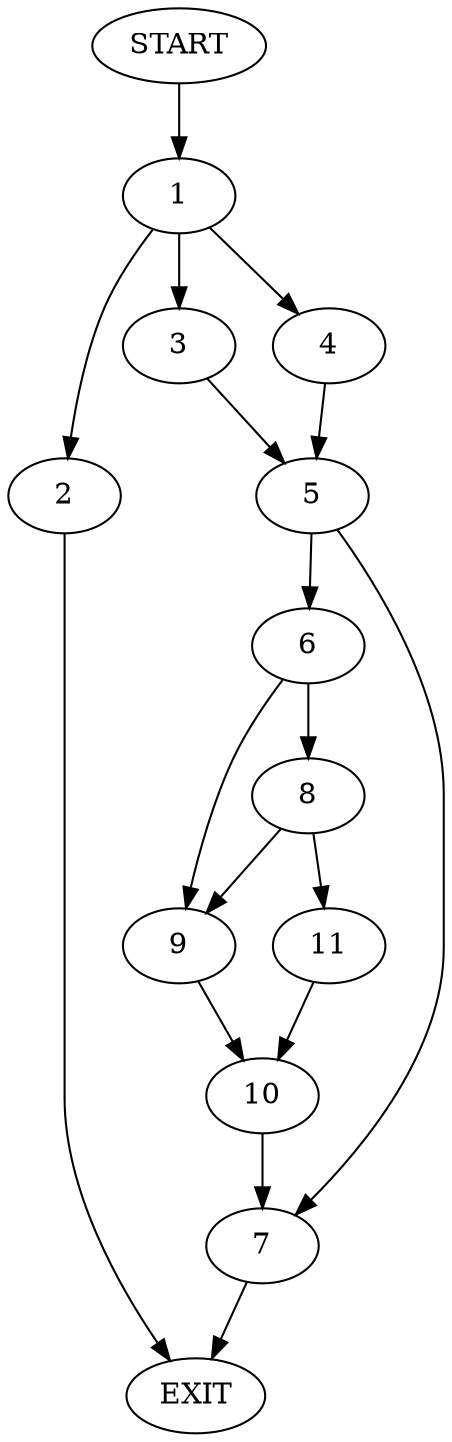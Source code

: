 digraph {
0 [label="START"];
1;
2;
3;
4;
5;
6;
7;
8;
9;
10;
11;
12 [label="EXIT"];
0 -> 1;
1 -> 2;
1 -> 3;
1 -> 4;
3 -> 5;
2 -> 12;
4 -> 5;
5 -> 6;
5 -> 7;
7 -> 12;
6 -> 8;
6 -> 9;
9 -> 10;
8 -> 11;
8 -> 9;
11 -> 10;
10 -> 7;
}